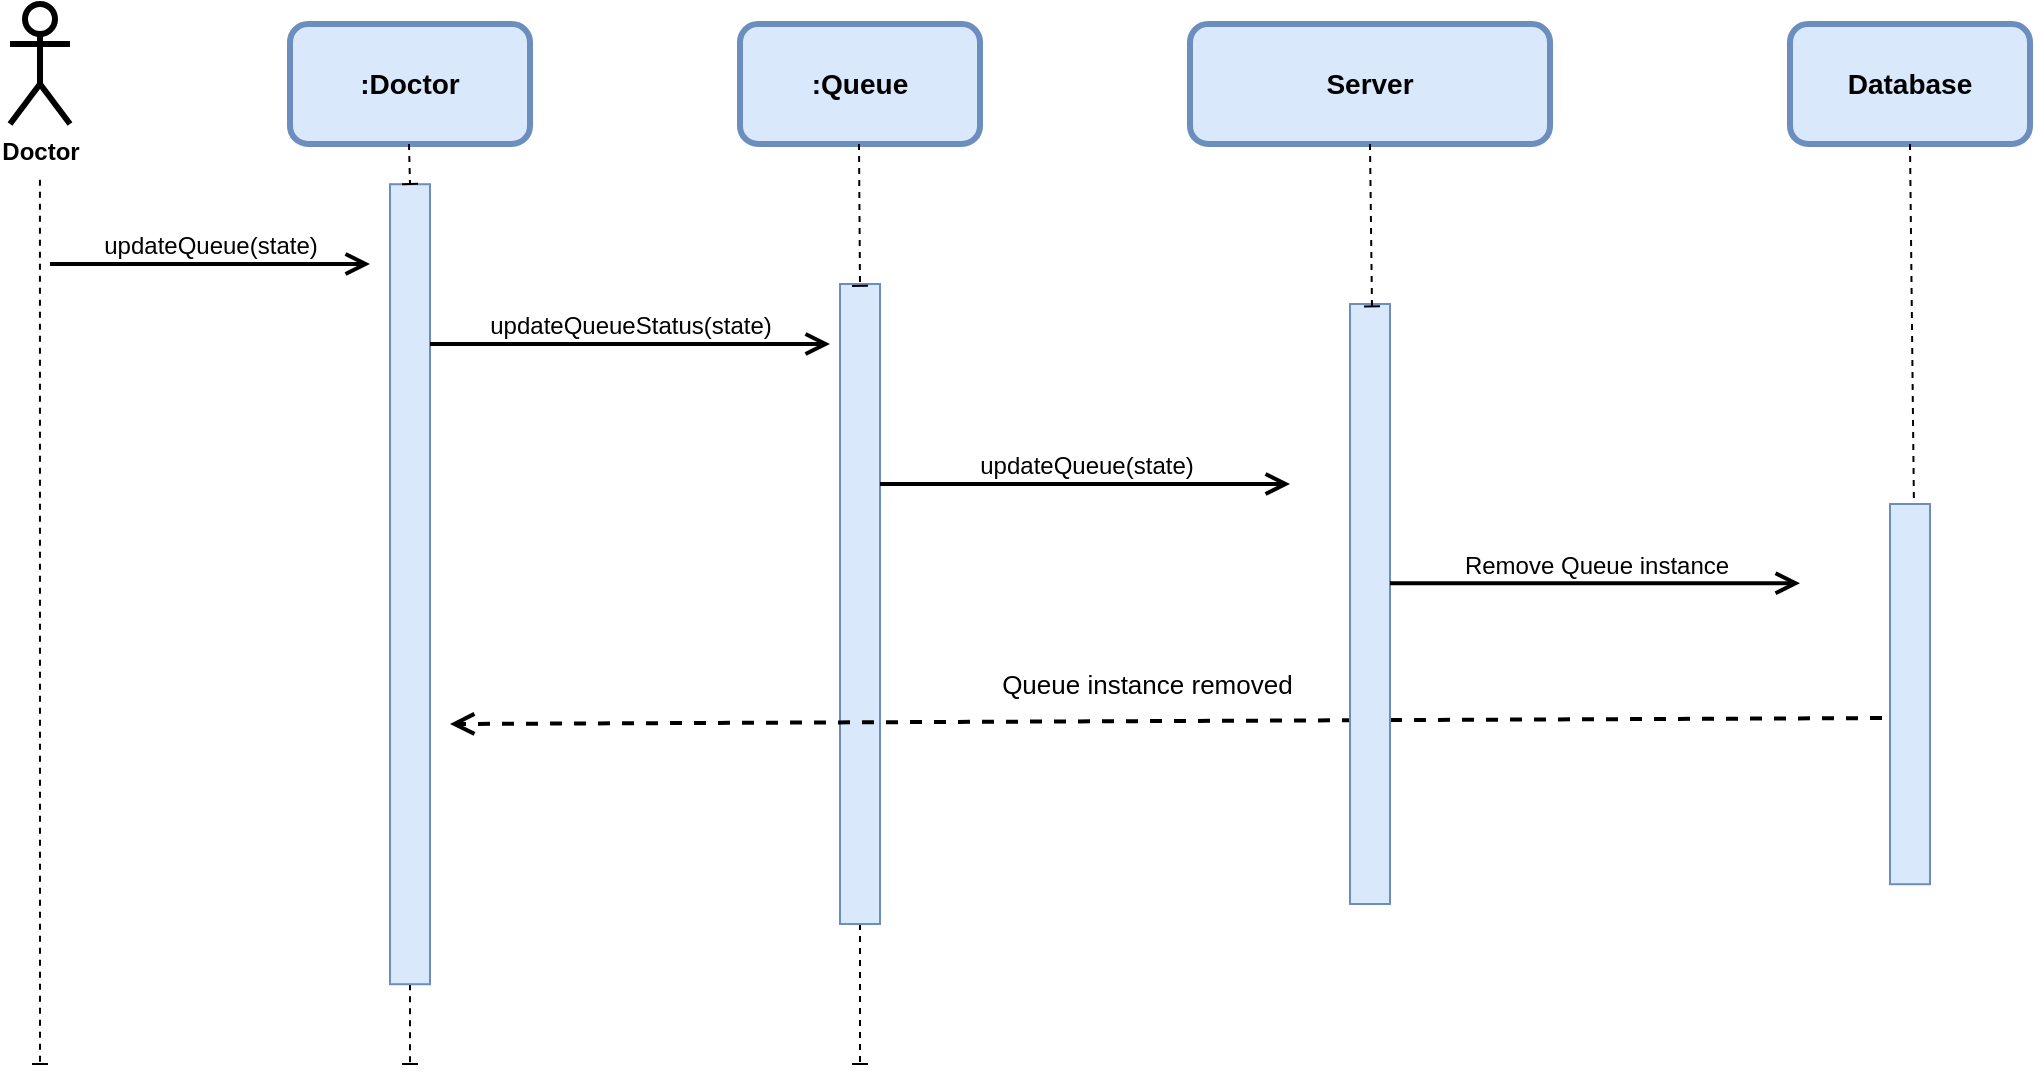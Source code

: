 <mxfile>
    <diagram id="5yB3TA74NjfOk-RuedrF" name="Page-1">
        <mxGraphModel dx="1371" dy="783" grid="1" gridSize="10" guides="1" tooltips="1" connect="1" arrows="1" fold="1" page="1" pageScale="1" pageWidth="850" pageHeight="1100" math="0" shadow="0">
            <root>
                <mxCell id="0"/>
                <mxCell id="1" parent="0"/>
                <mxCell id="2" value="&lt;b&gt;Doctor&lt;/b&gt;" style="shape=umlActor;verticalLabelPosition=bottom;verticalAlign=top;html=1;outlineConnect=0;strokeWidth=3;rounded=1;" parent="1" vertex="1">
                    <mxGeometry x="50" y="30" width="30" height="60" as="geometry"/>
                </mxCell>
                <mxCell id="3" value="" style="edgeStyle=none;html=1;dashed=1;strokeWidth=1;endArrow=baseDash;endFill=0;" parent="1" edge="1">
                    <mxGeometry relative="1" as="geometry">
                        <mxPoint x="64.97" y="117.85" as="sourcePoint"/>
                        <mxPoint x="65" y="560" as="targetPoint"/>
                    </mxGeometry>
                </mxCell>
                <mxCell id="4" value="&lt;span style=&quot;font-size: 14px;&quot;&gt;&lt;b&gt;:Doctor&lt;/b&gt;&lt;/span&gt;" style="rounded=1;whiteSpace=wrap;html=1;strokeWidth=3;fillColor=#dae8fc;strokeColor=#6c8ebf;" parent="1" vertex="1">
                    <mxGeometry x="190" y="40" width="120" height="60" as="geometry"/>
                </mxCell>
                <mxCell id="5" value="" style="edgeStyle=none;html=1;dashed=1;strokeWidth=1;endArrow=baseDash;endFill=0;startArrow=none;" parent="1" source="6" edge="1">
                    <mxGeometry relative="1" as="geometry">
                        <mxPoint x="249.5" y="100.11" as="sourcePoint"/>
                        <mxPoint x="250" y="560" as="targetPoint"/>
                    </mxGeometry>
                </mxCell>
                <mxCell id="6" value="" style="html=1;points=[];perimeter=orthogonalPerimeter;fontSize=12;fillColor=#dae8fc;strokeColor=#6c8ebf;" parent="1" vertex="1">
                    <mxGeometry x="240" y="120.11" width="20" height="400" as="geometry"/>
                </mxCell>
                <mxCell id="7" value="" style="edgeStyle=none;html=1;dashed=1;strokeWidth=1;endArrow=baseDash;endFill=0;startArrow=none;" parent="1" edge="1">
                    <mxGeometry relative="1" as="geometry">
                        <mxPoint x="249.5" y="100.0" as="sourcePoint"/>
                        <mxPoint x="250" y="120" as="targetPoint"/>
                    </mxGeometry>
                </mxCell>
                <mxCell id="8" value="&lt;font style=&quot;font-size: 12px;&quot;&gt;updateQueue(state)&lt;/font&gt;" style="endArrow=open;startArrow=none;endFill=0;startFill=0;endSize=8;html=1;verticalAlign=bottom;labelBackgroundColor=none;strokeWidth=2;" parent="1" edge="1">
                    <mxGeometry width="160" relative="1" as="geometry">
                        <mxPoint x="70" y="160" as="sourcePoint"/>
                        <mxPoint x="230" y="160" as="targetPoint"/>
                    </mxGeometry>
                </mxCell>
                <mxCell id="9" value="&lt;span style=&quot;font-size: 14px;&quot;&gt;&lt;b&gt;:Queue&lt;/b&gt;&lt;/span&gt;" style="rounded=1;whiteSpace=wrap;html=1;strokeWidth=3;fillColor=#dae8fc;strokeColor=#6c8ebf;" parent="1" vertex="1">
                    <mxGeometry x="415" y="40" width="120" height="60" as="geometry"/>
                </mxCell>
                <mxCell id="10" value="" style="edgeStyle=none;html=1;dashed=1;strokeWidth=1;endArrow=baseDash;endFill=0;startArrow=none;" parent="1" source="11" edge="1">
                    <mxGeometry relative="1" as="geometry">
                        <mxPoint x="474.5" y="100.11" as="sourcePoint"/>
                        <mxPoint x="475" y="560" as="targetPoint"/>
                    </mxGeometry>
                </mxCell>
                <mxCell id="11" value="" style="html=1;points=[];perimeter=orthogonalPerimeter;fontSize=12;fillColor=#dae8fc;strokeColor=#6c8ebf;" parent="1" vertex="1">
                    <mxGeometry x="465" y="170" width="20" height="320" as="geometry"/>
                </mxCell>
                <mxCell id="12" value="" style="edgeStyle=none;html=1;dashed=1;strokeWidth=1;endArrow=baseDash;endFill=0;startArrow=none;entryX=0.5;entryY=0.003;entryDx=0;entryDy=0;entryPerimeter=0;" parent="1" target="11" edge="1">
                    <mxGeometry relative="1" as="geometry">
                        <mxPoint x="474.5" y="100.0" as="sourcePoint"/>
                        <mxPoint x="475" y="120" as="targetPoint"/>
                    </mxGeometry>
                </mxCell>
                <mxCell id="13" value="&lt;font style=&quot;font-size: 12px;&quot;&gt;updateQueueStatus(state)&lt;/font&gt;" style="endArrow=open;startArrow=none;endFill=0;startFill=0;endSize=8;html=1;verticalAlign=bottom;labelBackgroundColor=none;strokeWidth=2;" parent="1" edge="1">
                    <mxGeometry width="160" relative="1" as="geometry">
                        <mxPoint x="260" y="200" as="sourcePoint"/>
                        <mxPoint x="460" y="200" as="targetPoint"/>
                    </mxGeometry>
                </mxCell>
                <mxCell id="14" value="&lt;span style=&quot;font-size: 14px;&quot;&gt;&lt;b&gt;Database&lt;/b&gt;&lt;/span&gt;" style="rounded=1;whiteSpace=wrap;html=1;strokeWidth=3;fillColor=#dae8fc;strokeColor=#6c8ebf;" parent="1" vertex="1">
                    <mxGeometry x="940" y="40" width="120" height="60" as="geometry"/>
                </mxCell>
                <mxCell id="15" value="" style="edgeStyle=none;html=1;dashed=1;strokeWidth=1;endArrow=baseDash;endFill=0;startArrow=none;exitX=0.5;exitY=1;exitDx=0;exitDy=0;entryX=0.6;entryY=0.016;entryDx=0;entryDy=0;entryPerimeter=0;" parent="1" source="14" target="16" edge="1">
                    <mxGeometry relative="1" as="geometry">
                        <mxPoint x="717.25" y="110.0" as="sourcePoint"/>
                        <mxPoint x="720" y="250" as="targetPoint"/>
                    </mxGeometry>
                </mxCell>
                <mxCell id="16" value="" style="html=1;points=[];perimeter=orthogonalPerimeter;fontSize=12;fillColor=#dae8fc;strokeColor=#6c8ebf;" parent="1" vertex="1">
                    <mxGeometry x="990" y="280" width="20" height="190.11" as="geometry"/>
                </mxCell>
                <mxCell id="17" value="&lt;font style=&quot;font-size: 12px;&quot;&gt;updateQueue(state)&lt;/font&gt;" style="endArrow=open;startArrow=none;endFill=0;startFill=0;endSize=8;html=1;verticalAlign=bottom;labelBackgroundColor=none;strokeWidth=2;" parent="1" edge="1">
                    <mxGeometry width="160" relative="1" as="geometry">
                        <mxPoint x="485" y="270" as="sourcePoint"/>
                        <mxPoint x="690" y="270" as="targetPoint"/>
                    </mxGeometry>
                </mxCell>
                <mxCell id="18" value="Queue instance removed&amp;nbsp;" style="endArrow=open;startArrow=none;endFill=0;startFill=0;endSize=8;html=1;verticalAlign=bottom;dashed=1;labelBackgroundColor=none;strokeWidth=2;fontSize=13;exitX=-0.2;exitY=0.563;exitDx=0;exitDy=0;exitPerimeter=0;" parent="1" source="16" edge="1">
                    <mxGeometry x="0.023" y="-8" width="160" relative="1" as="geometry">
                        <mxPoint x="710" y="380" as="sourcePoint"/>
                        <mxPoint x="270" y="390" as="targetPoint"/>
                        <mxPoint as="offset"/>
                    </mxGeometry>
                </mxCell>
                <mxCell id="35" value="" style="html=1;points=[];perimeter=orthogonalPerimeter;fontSize=12;fillColor=#dae8fc;strokeColor=#6c8ebf;" parent="1" vertex="1">
                    <mxGeometry x="720" y="180" width="20" height="300" as="geometry"/>
                </mxCell>
                <mxCell id="36" value="&lt;span style=&quot;font-size: 14px;&quot;&gt;&lt;b&gt;Server&lt;/b&gt;&lt;/span&gt;" style="rounded=1;whiteSpace=wrap;html=1;strokeWidth=3;fillColor=#dae8fc;strokeColor=#6c8ebf;" parent="1" vertex="1">
                    <mxGeometry x="640" y="40" width="180" height="60" as="geometry"/>
                </mxCell>
                <mxCell id="37" value="" style="edgeStyle=none;html=1;dashed=1;strokeWidth=1;endArrow=baseDash;endFill=0;startArrow=none;entryX=0.55;entryY=0.004;entryDx=0;entryDy=0;entryPerimeter=0;exitX=0.5;exitY=1;exitDx=0;exitDy=0;" parent="1" source="36" target="35" edge="1">
                    <mxGeometry relative="1" as="geometry">
                        <mxPoint x="560" y="140" as="sourcePoint"/>
                        <mxPoint x="560" y="220" as="targetPoint"/>
                    </mxGeometry>
                </mxCell>
                <mxCell id="38" value="&lt;font style=&quot;font-size: 12px;&quot;&gt;Remove Queue instance&lt;/font&gt;" style="endArrow=open;startArrow=none;endFill=0;startFill=0;endSize=8;html=1;verticalAlign=bottom;labelBackgroundColor=none;strokeWidth=2;" parent="1" edge="1">
                    <mxGeometry width="160" relative="1" as="geometry">
                        <mxPoint x="740" y="319.61" as="sourcePoint"/>
                        <mxPoint x="945" y="319.61" as="targetPoint"/>
                    </mxGeometry>
                </mxCell>
            </root>
        </mxGraphModel>
    </diagram>
</mxfile>